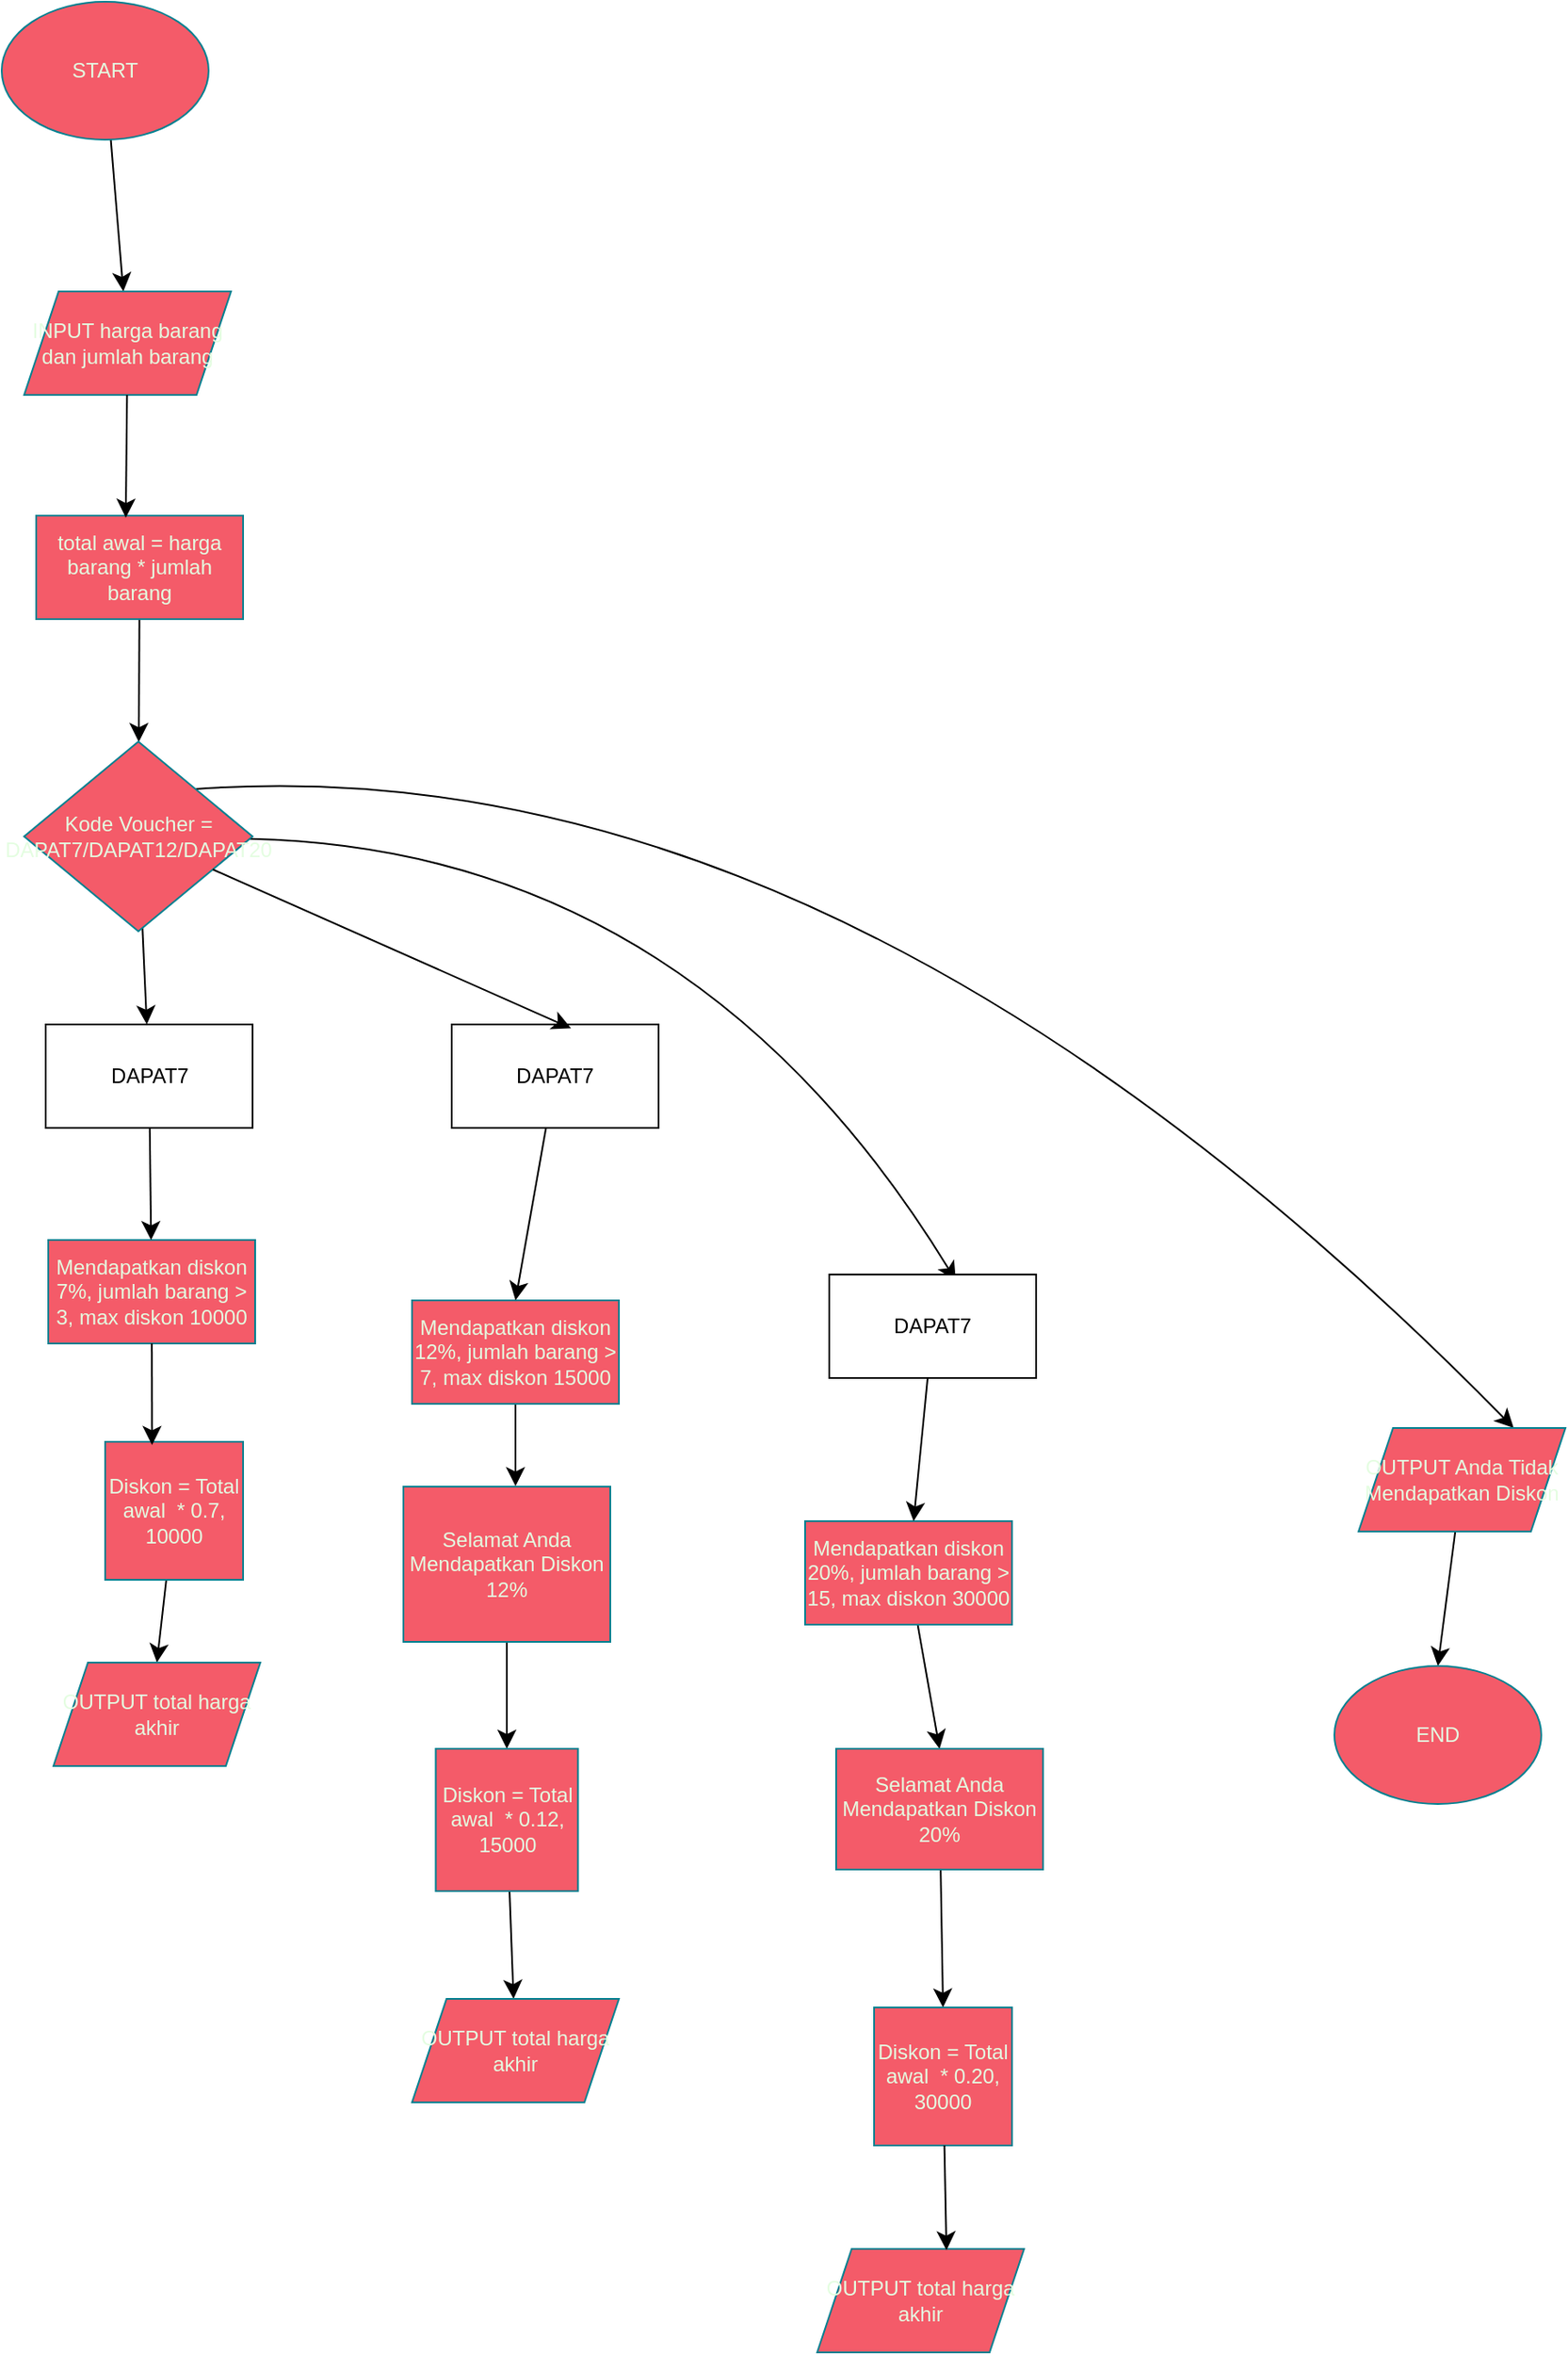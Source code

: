 <mxfile version="24.7.17">
  <diagram name="Page-1" id="QZbXP1UJQ8Sej0AR-L0M">
    <mxGraphModel dx="778" dy="2230" grid="0" gridSize="10" guides="1" tooltips="1" connect="1" arrows="1" fold="1" page="0" pageScale="1" pageWidth="850" pageHeight="1100" math="0" shadow="0">
      <root>
        <mxCell id="0" />
        <mxCell id="1" parent="0" />
        <mxCell id="z3tfFdvMhAgALgC5e-CU-40" style="edgeStyle=none;curved=1;rounded=0;orthogonalLoop=1;jettySize=auto;html=1;fontSize=12;startSize=8;endSize=8;" edge="1" parent="1" source="z3tfFdvMhAgALgC5e-CU-2" target="z3tfFdvMhAgALgC5e-CU-3">
          <mxGeometry relative="1" as="geometry" />
        </mxCell>
        <mxCell id="z3tfFdvMhAgALgC5e-CU-2" value="START" style="ellipse;whiteSpace=wrap;html=1;strokeColor=#028090;fontColor=#E4FDE1;fillColor=#F45B69;" vertex="1" parent="1">
          <mxGeometry x="1080" y="-509" width="120" height="80" as="geometry" />
        </mxCell>
        <mxCell id="z3tfFdvMhAgALgC5e-CU-3" value="INPUT harga barang dan jumlah barang" style="shape=parallelogram;perimeter=parallelogramPerimeter;whiteSpace=wrap;html=1;fixedSize=1;strokeColor=#028090;fontColor=#E4FDE1;fillColor=#F45B69;" vertex="1" parent="1">
          <mxGeometry x="1093" y="-341" width="120" height="60" as="geometry" />
        </mxCell>
        <mxCell id="z3tfFdvMhAgALgC5e-CU-47" style="edgeStyle=none;curved=1;rounded=0;orthogonalLoop=1;jettySize=auto;html=1;fontSize=12;startSize=8;endSize=8;" edge="1" parent="1" source="z3tfFdvMhAgALgC5e-CU-5" target="z3tfFdvMhAgALgC5e-CU-7">
          <mxGeometry relative="1" as="geometry" />
        </mxCell>
        <mxCell id="z3tfFdvMhAgALgC5e-CU-5" value="total awal = harga barang * jumlah barang" style="rounded=0;whiteSpace=wrap;html=1;strokeColor=#028090;fontColor=#E4FDE1;fillColor=#F45B69;" vertex="1" parent="1">
          <mxGeometry x="1100" y="-211" width="120" height="60" as="geometry" />
        </mxCell>
        <mxCell id="z3tfFdvMhAgALgC5e-CU-51" style="edgeStyle=none;curved=1;rounded=0;orthogonalLoop=1;jettySize=auto;html=1;fontSize=12;startSize=8;endSize=8;" edge="1" parent="1" source="z3tfFdvMhAgALgC5e-CU-7" target="z3tfFdvMhAgALgC5e-CU-48">
          <mxGeometry relative="1" as="geometry" />
        </mxCell>
        <mxCell id="z3tfFdvMhAgALgC5e-CU-53" style="edgeStyle=none;curved=1;rounded=0;orthogonalLoop=1;jettySize=auto;html=1;fontSize=12;startSize=8;endSize=8;entryX=0.612;entryY=0.06;entryDx=0;entryDy=0;entryPerimeter=0;" edge="1" parent="1" source="z3tfFdvMhAgALgC5e-CU-7" target="z3tfFdvMhAgALgC5e-CU-50">
          <mxGeometry relative="1" as="geometry">
            <mxPoint x="1626.2" y="109.4" as="targetPoint" />
            <Array as="points">
              <mxPoint x="1480" y="-18" />
            </Array>
          </mxGeometry>
        </mxCell>
        <mxCell id="z3tfFdvMhAgALgC5e-CU-54" style="edgeStyle=none;curved=1;rounded=0;orthogonalLoop=1;jettySize=auto;html=1;exitX=1;exitY=0;exitDx=0;exitDy=0;entryX=0.75;entryY=0;entryDx=0;entryDy=0;fontSize=12;startSize=8;endSize=8;" edge="1" parent="1" source="z3tfFdvMhAgALgC5e-CU-7" target="z3tfFdvMhAgALgC5e-CU-37">
          <mxGeometry relative="1" as="geometry">
            <Array as="points">
              <mxPoint x="1566" y="-80" />
            </Array>
          </mxGeometry>
        </mxCell>
        <mxCell id="z3tfFdvMhAgALgC5e-CU-7" value="Kode Voucher = DAPAT7/DAPAT12/DAPAT20" style="rhombus;whiteSpace=wrap;html=1;strokeColor=#028090;fontColor=#E4FDE1;fillColor=#F45B69;" vertex="1" parent="1">
          <mxGeometry x="1093" y="-80" width="132.5" height="110" as="geometry" />
        </mxCell>
        <mxCell id="z3tfFdvMhAgALgC5e-CU-14" value="Mendapatkan diskon 7%, jumlah barang &amp;gt; 3, max diskon 10000" style="whiteSpace=wrap;html=1;strokeColor=#028090;fontColor=#E4FDE1;fillColor=#F45B69;" vertex="1" parent="1">
          <mxGeometry x="1107" y="209" width="120" height="60" as="geometry" />
        </mxCell>
        <mxCell id="z3tfFdvMhAgALgC5e-CU-46" style="edgeStyle=none;curved=1;rounded=0;orthogonalLoop=1;jettySize=auto;html=1;entryX=0.5;entryY=0;entryDx=0;entryDy=0;fontSize=12;startSize=8;endSize=8;" edge="1" parent="1" source="z3tfFdvMhAgALgC5e-CU-18" target="z3tfFdvMhAgALgC5e-CU-19">
          <mxGeometry relative="1" as="geometry" />
        </mxCell>
        <mxCell id="z3tfFdvMhAgALgC5e-CU-18" value="Diskon = Total awal&amp;nbsp; * 0.7, 10000" style="whiteSpace=wrap;html=1;aspect=fixed;strokeColor=#028090;fontColor=#E4FDE1;fillColor=#F45B69;" vertex="1" parent="1">
          <mxGeometry x="1140" y="326" width="80" height="80" as="geometry" />
        </mxCell>
        <mxCell id="z3tfFdvMhAgALgC5e-CU-19" value="OUTPUT total harga akhir" style="shape=parallelogram;perimeter=parallelogramPerimeter;whiteSpace=wrap;html=1;fixedSize=1;strokeColor=#028090;fontColor=#E4FDE1;fillColor=#F45B69;" vertex="1" parent="1">
          <mxGeometry x="1110" y="454" width="120" height="60" as="geometry" />
        </mxCell>
        <mxCell id="z3tfFdvMhAgALgC5e-CU-57" style="edgeStyle=none;curved=1;rounded=0;orthogonalLoop=1;jettySize=auto;html=1;fontSize=12;startSize=8;endSize=8;" edge="1" parent="1" source="z3tfFdvMhAgALgC5e-CU-21">
          <mxGeometry relative="1" as="geometry">
            <mxPoint x="1378" y="351.692" as="targetPoint" />
          </mxGeometry>
        </mxCell>
        <mxCell id="z3tfFdvMhAgALgC5e-CU-21" value="Mendapatkan diskon 12%, jumlah barang &amp;gt; 7, max diskon 15000" style="whiteSpace=wrap;html=1;strokeColor=#028090;fontColor=#E4FDE1;fillColor=#F45B69;" vertex="1" parent="1">
          <mxGeometry x="1318" y="244" width="120" height="60" as="geometry" />
        </mxCell>
        <mxCell id="z3tfFdvMhAgALgC5e-CU-58" style="edgeStyle=none;curved=1;rounded=0;orthogonalLoop=1;jettySize=auto;html=1;fontSize=12;startSize=8;endSize=8;" edge="1" parent="1" source="z3tfFdvMhAgALgC5e-CU-23" target="z3tfFdvMhAgALgC5e-CU-24">
          <mxGeometry relative="1" as="geometry" />
        </mxCell>
        <mxCell id="z3tfFdvMhAgALgC5e-CU-23" value="Selamat Anda Mendapatkan Diskon 12%" style="whiteSpace=wrap;html=1;strokeColor=#028090;fontColor=#E4FDE1;fillColor=#F45B69;" vertex="1" parent="1">
          <mxGeometry x="1313" y="352" width="120" height="90" as="geometry" />
        </mxCell>
        <mxCell id="z3tfFdvMhAgALgC5e-CU-59" style="edgeStyle=none;curved=1;rounded=0;orthogonalLoop=1;jettySize=auto;html=1;fontSize=12;startSize=8;endSize=8;" edge="1" parent="1" source="z3tfFdvMhAgALgC5e-CU-24" target="z3tfFdvMhAgALgC5e-CU-25">
          <mxGeometry relative="1" as="geometry" />
        </mxCell>
        <mxCell id="z3tfFdvMhAgALgC5e-CU-24" value="Diskon = Total awal&amp;nbsp; * 0.12, 15000" style="whiteSpace=wrap;html=1;aspect=fixed;strokeColor=#028090;fontColor=#E4FDE1;fillColor=#F45B69;" vertex="1" parent="1">
          <mxGeometry x="1331.75" y="504" width="82.5" height="82.5" as="geometry" />
        </mxCell>
        <mxCell id="z3tfFdvMhAgALgC5e-CU-25" value="OUTPUT total harga akhir" style="shape=parallelogram;perimeter=parallelogramPerimeter;whiteSpace=wrap;html=1;fixedSize=1;strokeColor=#028090;fontColor=#E4FDE1;fillColor=#F45B69;" vertex="1" parent="1">
          <mxGeometry x="1318" y="649" width="120" height="60" as="geometry" />
        </mxCell>
        <mxCell id="z3tfFdvMhAgALgC5e-CU-61" style="edgeStyle=none;curved=1;rounded=0;orthogonalLoop=1;jettySize=auto;html=1;entryX=0.5;entryY=0;entryDx=0;entryDy=0;fontSize=12;startSize=8;endSize=8;" edge="1" parent="1" source="z3tfFdvMhAgALgC5e-CU-29" target="z3tfFdvMhAgALgC5e-CU-31">
          <mxGeometry relative="1" as="geometry" />
        </mxCell>
        <mxCell id="z3tfFdvMhAgALgC5e-CU-29" value="Mendapatkan diskon 20%, jumlah barang &amp;gt; 15, max diskon 30000" style="whiteSpace=wrap;html=1;strokeColor=#028090;fontColor=#E4FDE1;fillColor=#F45B69;" vertex="1" parent="1">
          <mxGeometry x="1546" y="372" width="120" height="60" as="geometry" />
        </mxCell>
        <mxCell id="z3tfFdvMhAgALgC5e-CU-62" style="edgeStyle=none;curved=1;rounded=0;orthogonalLoop=1;jettySize=auto;html=1;entryX=0.5;entryY=0;entryDx=0;entryDy=0;fontSize=12;startSize=8;endSize=8;" edge="1" parent="1" source="z3tfFdvMhAgALgC5e-CU-31" target="z3tfFdvMhAgALgC5e-CU-33">
          <mxGeometry relative="1" as="geometry" />
        </mxCell>
        <mxCell id="z3tfFdvMhAgALgC5e-CU-31" value="Selamat Anda Mendapatkan Diskon 20%" style="whiteSpace=wrap;html=1;strokeColor=#028090;fontColor=#E4FDE1;fillColor=#F45B69;" vertex="1" parent="1">
          <mxGeometry x="1564" y="504" width="120" height="70" as="geometry" />
        </mxCell>
        <mxCell id="z3tfFdvMhAgALgC5e-CU-32" value="OUTPUT total harga akhir" style="shape=parallelogram;perimeter=parallelogramPerimeter;whiteSpace=wrap;html=1;fixedSize=1;strokeColor=#028090;fontColor=#E4FDE1;fillColor=#F45B69;" vertex="1" parent="1">
          <mxGeometry x="1553" y="794" width="120" height="60" as="geometry" />
        </mxCell>
        <mxCell id="z3tfFdvMhAgALgC5e-CU-33" value="Diskon = Total awal&amp;nbsp; * 0.20, 30000" style="whiteSpace=wrap;html=1;aspect=fixed;strokeColor=#028090;fontColor=#E4FDE1;fillColor=#F45B69;" vertex="1" parent="1">
          <mxGeometry x="1586" y="654" width="80" height="80" as="geometry" />
        </mxCell>
        <mxCell id="z3tfFdvMhAgALgC5e-CU-64" style="edgeStyle=none;curved=1;rounded=0;orthogonalLoop=1;jettySize=auto;html=1;entryX=0.5;entryY=0;entryDx=0;entryDy=0;fontSize=12;startSize=8;endSize=8;" edge="1" parent="1" source="z3tfFdvMhAgALgC5e-CU-37" target="z3tfFdvMhAgALgC5e-CU-38">
          <mxGeometry relative="1" as="geometry" />
        </mxCell>
        <mxCell id="z3tfFdvMhAgALgC5e-CU-37" value="OUTPUT Anda Tidak Mendapatkan Diskon" style="shape=parallelogram;perimeter=parallelogramPerimeter;whiteSpace=wrap;html=1;fixedSize=1;strokeColor=#028090;fontColor=#E4FDE1;fillColor=#F45B69;" vertex="1" parent="1">
          <mxGeometry x="1867" y="318" width="120" height="60" as="geometry" />
        </mxCell>
        <mxCell id="z3tfFdvMhAgALgC5e-CU-38" value="END" style="ellipse;whiteSpace=wrap;html=1;strokeColor=#028090;fontColor=#E4FDE1;fillColor=#F45B69;" vertex="1" parent="1">
          <mxGeometry x="1853" y="455.995" width="120" height="80" as="geometry" />
        </mxCell>
        <mxCell id="z3tfFdvMhAgALgC5e-CU-41" style="edgeStyle=none;curved=1;rounded=0;orthogonalLoop=1;jettySize=auto;html=1;entryX=0.433;entryY=0.02;entryDx=0;entryDy=0;entryPerimeter=0;fontSize=12;startSize=8;endSize=8;" edge="1" parent="1" source="z3tfFdvMhAgALgC5e-CU-3" target="z3tfFdvMhAgALgC5e-CU-5">
          <mxGeometry relative="1" as="geometry" />
        </mxCell>
        <mxCell id="z3tfFdvMhAgALgC5e-CU-45" style="edgeStyle=none;curved=1;rounded=0;orthogonalLoop=1;jettySize=auto;html=1;entryX=0.34;entryY=0.023;entryDx=0;entryDy=0;entryPerimeter=0;fontSize=12;startSize=8;endSize=8;" edge="1" parent="1" source="z3tfFdvMhAgALgC5e-CU-14" target="z3tfFdvMhAgALgC5e-CU-18">
          <mxGeometry relative="1" as="geometry" />
        </mxCell>
        <mxCell id="z3tfFdvMhAgALgC5e-CU-55" style="edgeStyle=none;curved=1;rounded=0;orthogonalLoop=1;jettySize=auto;html=1;fontSize=12;startSize=8;endSize=8;" edge="1" parent="1" source="z3tfFdvMhAgALgC5e-CU-48" target="z3tfFdvMhAgALgC5e-CU-14">
          <mxGeometry relative="1" as="geometry" />
        </mxCell>
        <mxCell id="z3tfFdvMhAgALgC5e-CU-48" value="DAPAT7" style="rounded=0;whiteSpace=wrap;html=1;" vertex="1" parent="1">
          <mxGeometry x="1105.5" y="84" width="120" height="60" as="geometry" />
        </mxCell>
        <mxCell id="z3tfFdvMhAgALgC5e-CU-56" style="edgeStyle=none;curved=1;rounded=0;orthogonalLoop=1;jettySize=auto;html=1;entryX=0.5;entryY=0;entryDx=0;entryDy=0;fontSize=12;startSize=8;endSize=8;" edge="1" parent="1" source="z3tfFdvMhAgALgC5e-CU-49" target="z3tfFdvMhAgALgC5e-CU-21">
          <mxGeometry relative="1" as="geometry" />
        </mxCell>
        <mxCell id="z3tfFdvMhAgALgC5e-CU-49" value="DAPAT7" style="rounded=0;whiteSpace=wrap;html=1;" vertex="1" parent="1">
          <mxGeometry x="1341" y="84" width="120" height="60" as="geometry" />
        </mxCell>
        <mxCell id="z3tfFdvMhAgALgC5e-CU-60" style="edgeStyle=none;curved=1;rounded=0;orthogonalLoop=1;jettySize=auto;html=1;fontSize=12;startSize=8;endSize=8;" edge="1" parent="1" source="z3tfFdvMhAgALgC5e-CU-50" target="z3tfFdvMhAgALgC5e-CU-29">
          <mxGeometry relative="1" as="geometry" />
        </mxCell>
        <mxCell id="z3tfFdvMhAgALgC5e-CU-50" value="DAPAT7" style="rounded=0;whiteSpace=wrap;html=1;" vertex="1" parent="1">
          <mxGeometry x="1560" y="229" width="120" height="60" as="geometry" />
        </mxCell>
        <mxCell id="z3tfFdvMhAgALgC5e-CU-52" style="edgeStyle=none;curved=1;rounded=0;orthogonalLoop=1;jettySize=auto;html=1;entryX=0.577;entryY=0.037;entryDx=0;entryDy=0;entryPerimeter=0;fontSize=12;startSize=8;endSize=8;" edge="1" parent="1" source="z3tfFdvMhAgALgC5e-CU-7" target="z3tfFdvMhAgALgC5e-CU-49">
          <mxGeometry relative="1" as="geometry" />
        </mxCell>
        <mxCell id="z3tfFdvMhAgALgC5e-CU-63" style="edgeStyle=none;curved=1;rounded=0;orthogonalLoop=1;jettySize=auto;html=1;entryX=0.625;entryY=0.013;entryDx=0;entryDy=0;entryPerimeter=0;fontSize=12;startSize=8;endSize=8;" edge="1" parent="1" source="z3tfFdvMhAgALgC5e-CU-33" target="z3tfFdvMhAgALgC5e-CU-32">
          <mxGeometry relative="1" as="geometry" />
        </mxCell>
      </root>
    </mxGraphModel>
  </diagram>
</mxfile>
